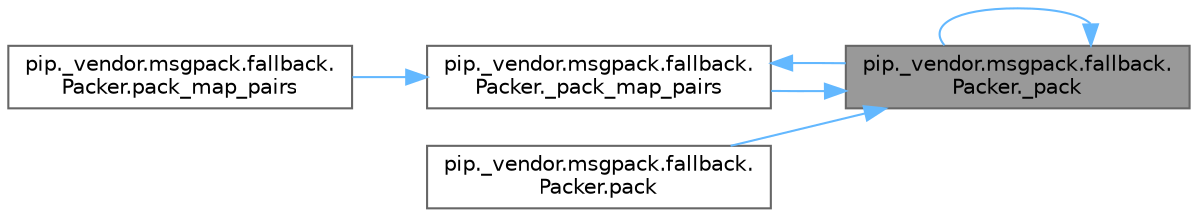 digraph "pip._vendor.msgpack.fallback.Packer._pack"
{
 // LATEX_PDF_SIZE
  bgcolor="transparent";
  edge [fontname=Helvetica,fontsize=10,labelfontname=Helvetica,labelfontsize=10];
  node [fontname=Helvetica,fontsize=10,shape=box,height=0.2,width=0.4];
  rankdir="RL";
  Node1 [id="Node000001",label="pip._vendor.msgpack.fallback.\lPacker._pack",height=0.2,width=0.4,color="gray40", fillcolor="grey60", style="filled", fontcolor="black",tooltip=" "];
  Node1 -> Node1 [id="edge1_Node000001_Node000001",dir="back",color="steelblue1",style="solid",tooltip=" "];
  Node1 -> Node2 [id="edge2_Node000001_Node000002",dir="back",color="steelblue1",style="solid",tooltip=" "];
  Node2 [id="Node000002",label="pip._vendor.msgpack.fallback.\lPacker._pack_map_pairs",height=0.2,width=0.4,color="grey40", fillcolor="white", style="filled",URL="$classpip_1_1__vendor_1_1msgpack_1_1fallback_1_1_packer.html#ab2740c90c5dd4af37bb050eb5e6498e7",tooltip=" "];
  Node2 -> Node1 [id="edge3_Node000002_Node000001",dir="back",color="steelblue1",style="solid",tooltip=" "];
  Node2 -> Node3 [id="edge4_Node000002_Node000003",dir="back",color="steelblue1",style="solid",tooltip=" "];
  Node3 [id="Node000003",label="pip._vendor.msgpack.fallback.\lPacker.pack_map_pairs",height=0.2,width=0.4,color="grey40", fillcolor="white", style="filled",URL="$classpip_1_1__vendor_1_1msgpack_1_1fallback_1_1_packer.html#aef7655642f1dee6d76d78d23eccdea29",tooltip=" "];
  Node1 -> Node4 [id="edge5_Node000001_Node000004",dir="back",color="steelblue1",style="solid",tooltip=" "];
  Node4 [id="Node000004",label="pip._vendor.msgpack.fallback.\lPacker.pack",height=0.2,width=0.4,color="grey40", fillcolor="white", style="filled",URL="$classpip_1_1__vendor_1_1msgpack_1_1fallback_1_1_packer.html#a8335d7bf0a9f573499f7b5d2d8da809d",tooltip=" "];
}
